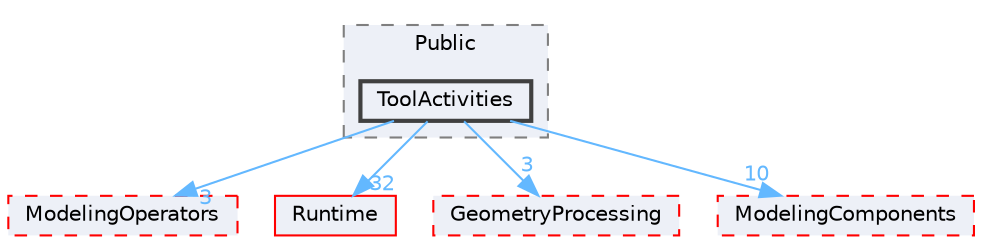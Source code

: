 digraph "ToolActivities"
{
 // INTERACTIVE_SVG=YES
 // LATEX_PDF_SIZE
  bgcolor="transparent";
  edge [fontname=Helvetica,fontsize=10,labelfontname=Helvetica,labelfontsize=10];
  node [fontname=Helvetica,fontsize=10,shape=box,height=0.2,width=0.4];
  compound=true
  subgraph clusterdir_234072ddc78cfddda610dccb0d7a1f28 {
    graph [ bgcolor="#edf0f7", pencolor="grey50", label="Public", fontname=Helvetica,fontsize=10 style="filled,dashed", URL="dir_234072ddc78cfddda610dccb0d7a1f28.html",tooltip=""]
  dir_3ed9edfc030faf0165e8313330c8572a [label="ToolActivities", fillcolor="#edf0f7", color="grey25", style="filled,bold", URL="dir_3ed9edfc030faf0165e8313330c8572a.html",tooltip=""];
  }
  dir_2cdec1b0c066b98f0aaf74d726273e15 [label="ModelingOperators", fillcolor="#edf0f7", color="red", style="filled,dashed", URL="dir_2cdec1b0c066b98f0aaf74d726273e15.html",tooltip=""];
  dir_7536b172fbd480bfd146a1b1acd6856b [label="Runtime", fillcolor="#edf0f7", color="red", style="filled", URL="dir_7536b172fbd480bfd146a1b1acd6856b.html",tooltip=""];
  dir_9ef035b27eddfa6c40dcaa164d958d8e [label="GeometryProcessing", fillcolor="#edf0f7", color="red", style="filled,dashed", URL="dir_9ef035b27eddfa6c40dcaa164d958d8e.html",tooltip=""];
  dir_b85b9ed87c0e5b337b81fd0aa54e649b [label="ModelingComponents", fillcolor="#edf0f7", color="red", style="filled,dashed", URL="dir_b85b9ed87c0e5b337b81fd0aa54e649b.html",tooltip=""];
  dir_3ed9edfc030faf0165e8313330c8572a->dir_2cdec1b0c066b98f0aaf74d726273e15 [headlabel="3", labeldistance=1.5 headhref="dir_001187_000655.html" href="dir_001187_000655.html" color="steelblue1" fontcolor="steelblue1"];
  dir_3ed9edfc030faf0165e8313330c8572a->dir_7536b172fbd480bfd146a1b1acd6856b [headlabel="32", labeldistance=1.5 headhref="dir_001187_000984.html" href="dir_001187_000984.html" color="steelblue1" fontcolor="steelblue1"];
  dir_3ed9edfc030faf0165e8313330c8572a->dir_9ef035b27eddfa6c40dcaa164d958d8e [headlabel="3", labeldistance=1.5 headhref="dir_001187_000442.html" href="dir_001187_000442.html" color="steelblue1" fontcolor="steelblue1"];
  dir_3ed9edfc030faf0165e8313330c8572a->dir_b85b9ed87c0e5b337b81fd0aa54e649b [headlabel="10", labeldistance=1.5 headhref="dir_001187_000654.html" href="dir_001187_000654.html" color="steelblue1" fontcolor="steelblue1"];
}
